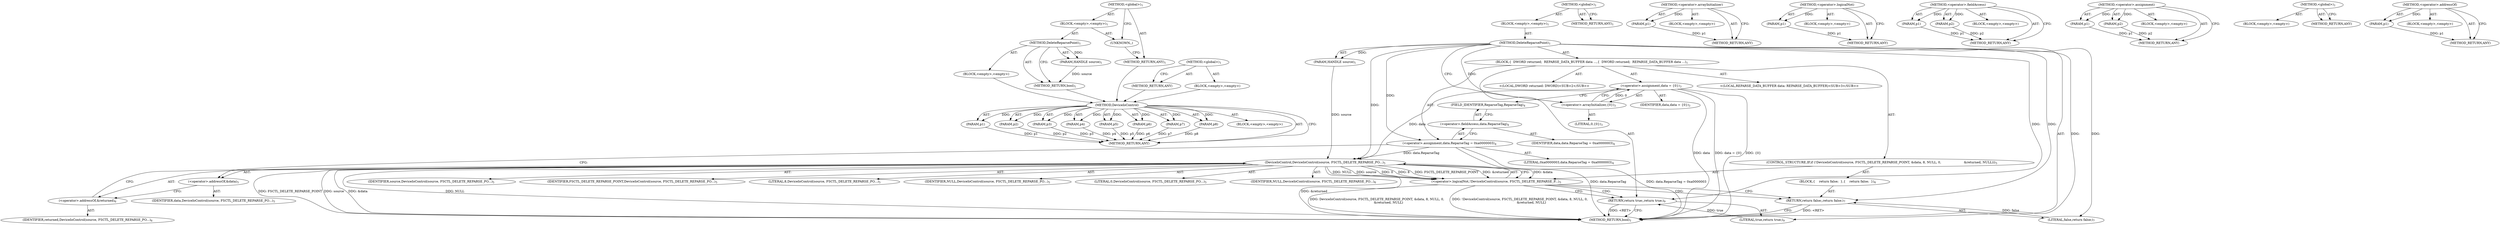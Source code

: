 digraph "&lt;global&gt;" {
vulnerable_83 [label=<(METHOD,DeviceIoControl)>];
vulnerable_84 [label=<(PARAM,p1)>];
vulnerable_85 [label=<(PARAM,p2)>];
vulnerable_86 [label=<(PARAM,p3)>];
vulnerable_87 [label=<(PARAM,p4)>];
vulnerable_88 [label=<(PARAM,p5)>];
vulnerable_89 [label=<(PARAM,p6)>];
vulnerable_90 [label=<(PARAM,p7)>];
vulnerable_91 [label=<(PARAM,p8)>];
vulnerable_92 [label=<(BLOCK,&lt;empty&gt;,&lt;empty&gt;)>];
vulnerable_93 [label=<(METHOD_RETURN,ANY)>];
vulnerable_6 [label=<(METHOD,&lt;global&gt;)<SUB>1</SUB>>];
vulnerable_7 [label=<(BLOCK,&lt;empty&gt;,&lt;empty&gt;)<SUB>1</SUB>>];
vulnerable_8 [label=<(METHOD,DeleteReparsePoint)<SUB>1</SUB>>];
vulnerable_9 [label=<(PARAM,HANDLE source)<SUB>1</SUB>>];
vulnerable_10 [label=<(BLOCK,{
  DWORD returned;
  REPARSE_DATA_BUFFER data ...,{
  DWORD returned;
  REPARSE_DATA_BUFFER data ...)<SUB>1</SUB>>];
vulnerable_11 [label="<(LOCAL,DWORD returned: DWORD)<SUB>2</SUB>>"];
vulnerable_12 [label="<(LOCAL,REPARSE_DATA_BUFFER data: REPARSE_DATA_BUFFER)<SUB>3</SUB>>"];
vulnerable_13 [label=<(&lt;operator&gt;.assignment,data = {0})<SUB>3</SUB>>];
vulnerable_14 [label=<(IDENTIFIER,data,data = {0})<SUB>3</SUB>>];
vulnerable_15 [label=<(&lt;operator&gt;.arrayInitializer,{0})<SUB>3</SUB>>];
vulnerable_16 [label=<(LITERAL,0,{0})<SUB>3</SUB>>];
vulnerable_17 [label=<(&lt;operator&gt;.assignment,data.ReparseTag = 0xa0000003)<SUB>4</SUB>>];
vulnerable_18 [label=<(&lt;operator&gt;.fieldAccess,data.ReparseTag)<SUB>4</SUB>>];
vulnerable_19 [label=<(IDENTIFIER,data,data.ReparseTag = 0xa0000003)<SUB>4</SUB>>];
vulnerable_20 [label=<(FIELD_IDENTIFIER,ReparseTag,ReparseTag)<SUB>4</SUB>>];
vulnerable_21 [label=<(LITERAL,0xa0000003,data.ReparseTag = 0xa0000003)<SUB>4</SUB>>];
vulnerable_22 [label=<(CONTROL_STRUCTURE,IF,if (!DeviceIoControl(source, FSCTL_DELETE_REPARSE_POINT, &amp;data, 8, NULL, 0,
                       &amp;returned, NULL)))<SUB>5</SUB>>];
vulnerable_23 [label=<(&lt;operator&gt;.logicalNot,!DeviceIoControl(source, FSCTL_DELETE_REPARSE_P...)<SUB>5</SUB>>];
vulnerable_24 [label=<(DeviceIoControl,DeviceIoControl(source, FSCTL_DELETE_REPARSE_PO...)<SUB>5</SUB>>];
vulnerable_25 [label=<(IDENTIFIER,source,DeviceIoControl(source, FSCTL_DELETE_REPARSE_PO...)<SUB>5</SUB>>];
vulnerable_26 [label=<(IDENTIFIER,FSCTL_DELETE_REPARSE_POINT,DeviceIoControl(source, FSCTL_DELETE_REPARSE_PO...)<SUB>5</SUB>>];
vulnerable_27 [label=<(&lt;operator&gt;.addressOf,&amp;data)<SUB>5</SUB>>];
vulnerable_28 [label=<(IDENTIFIER,data,DeviceIoControl(source, FSCTL_DELETE_REPARSE_PO...)<SUB>5</SUB>>];
vulnerable_29 [label=<(LITERAL,8,DeviceIoControl(source, FSCTL_DELETE_REPARSE_PO...)<SUB>5</SUB>>];
vulnerable_30 [label=<(IDENTIFIER,NULL,DeviceIoControl(source, FSCTL_DELETE_REPARSE_PO...)<SUB>5</SUB>>];
vulnerable_31 [label=<(LITERAL,0,DeviceIoControl(source, FSCTL_DELETE_REPARSE_PO...)<SUB>5</SUB>>];
vulnerable_32 [label=<(&lt;operator&gt;.addressOf,&amp;returned)<SUB>6</SUB>>];
vulnerable_33 [label=<(IDENTIFIER,returned,DeviceIoControl(source, FSCTL_DELETE_REPARSE_PO...)<SUB>6</SUB>>];
vulnerable_34 [label=<(IDENTIFIER,NULL,DeviceIoControl(source, FSCTL_DELETE_REPARSE_PO...)<SUB>6</SUB>>];
vulnerable_35 [label=<(BLOCK,{
    return false;
  },{
    return false;
  })<SUB>6</SUB>>];
vulnerable_36 [label=<(RETURN,return false;,return false;)<SUB>7</SUB>>];
vulnerable_37 [label=<(LITERAL,false,return false;)<SUB>7</SUB>>];
vulnerable_38 [label=<(RETURN,return true;,return true;)<SUB>9</SUB>>];
vulnerable_39 [label=<(LITERAL,true,return true;)<SUB>9</SUB>>];
vulnerable_40 [label=<(METHOD_RETURN,bool)<SUB>1</SUB>>];
vulnerable_42 [label=<(METHOD_RETURN,ANY)<SUB>1</SUB>>];
vulnerable_70 [label=<(METHOD,&lt;operator&gt;.arrayInitializer)>];
vulnerable_71 [label=<(PARAM,p1)>];
vulnerable_72 [label=<(BLOCK,&lt;empty&gt;,&lt;empty&gt;)>];
vulnerable_73 [label=<(METHOD_RETURN,ANY)>];
vulnerable_79 [label=<(METHOD,&lt;operator&gt;.logicalNot)>];
vulnerable_80 [label=<(PARAM,p1)>];
vulnerable_81 [label=<(BLOCK,&lt;empty&gt;,&lt;empty&gt;)>];
vulnerable_82 [label=<(METHOD_RETURN,ANY)>];
vulnerable_74 [label=<(METHOD,&lt;operator&gt;.fieldAccess)>];
vulnerable_75 [label=<(PARAM,p1)>];
vulnerable_76 [label=<(PARAM,p2)>];
vulnerable_77 [label=<(BLOCK,&lt;empty&gt;,&lt;empty&gt;)>];
vulnerable_78 [label=<(METHOD_RETURN,ANY)>];
vulnerable_65 [label=<(METHOD,&lt;operator&gt;.assignment)>];
vulnerable_66 [label=<(PARAM,p1)>];
vulnerable_67 [label=<(PARAM,p2)>];
vulnerable_68 [label=<(BLOCK,&lt;empty&gt;,&lt;empty&gt;)>];
vulnerable_69 [label=<(METHOD_RETURN,ANY)>];
vulnerable_59 [label=<(METHOD,&lt;global&gt;)<SUB>1</SUB>>];
vulnerable_60 [label=<(BLOCK,&lt;empty&gt;,&lt;empty&gt;)>];
vulnerable_61 [label=<(METHOD_RETURN,ANY)>];
vulnerable_94 [label=<(METHOD,&lt;operator&gt;.addressOf)>];
vulnerable_95 [label=<(PARAM,p1)>];
vulnerable_96 [label=<(BLOCK,&lt;empty&gt;,&lt;empty&gt;)>];
vulnerable_97 [label=<(METHOD_RETURN,ANY)>];
fixed_6 [label=<(METHOD,&lt;global&gt;)<SUB>1</SUB>>];
fixed_7 [label=<(BLOCK,&lt;empty&gt;,&lt;empty&gt;)<SUB>1</SUB>>];
fixed_8 [label=<(METHOD,DeleteReparsePoint)<SUB>1</SUB>>];
fixed_9 [label=<(PARAM,HANDLE source)<SUB>1</SUB>>];
fixed_10 [label=<(BLOCK,&lt;empty&gt;,&lt;empty&gt;)>];
fixed_11 [label=<(METHOD_RETURN,bool)<SUB>1</SUB>>];
fixed_13 [label=<(UNKNOWN,,)>];
fixed_14 [label=<(METHOD_RETURN,ANY)<SUB>1</SUB>>];
fixed_25 [label=<(METHOD,&lt;global&gt;)<SUB>1</SUB>>];
fixed_26 [label=<(BLOCK,&lt;empty&gt;,&lt;empty&gt;)>];
fixed_27 [label=<(METHOD_RETURN,ANY)>];
vulnerable_83 -> vulnerable_84  [key=0, label="AST: "];
vulnerable_83 -> vulnerable_84  [key=1, label="DDG: "];
vulnerable_83 -> vulnerable_92  [key=0, label="AST: "];
vulnerable_83 -> vulnerable_85  [key=0, label="AST: "];
vulnerable_83 -> vulnerable_85  [key=1, label="DDG: "];
vulnerable_83 -> vulnerable_93  [key=0, label="AST: "];
vulnerable_83 -> vulnerable_93  [key=1, label="CFG: "];
vulnerable_83 -> vulnerable_86  [key=0, label="AST: "];
vulnerable_83 -> vulnerable_86  [key=1, label="DDG: "];
vulnerable_83 -> vulnerable_87  [key=0, label="AST: "];
vulnerable_83 -> vulnerable_87  [key=1, label="DDG: "];
vulnerable_83 -> vulnerable_88  [key=0, label="AST: "];
vulnerable_83 -> vulnerable_88  [key=1, label="DDG: "];
vulnerable_83 -> vulnerable_89  [key=0, label="AST: "];
vulnerable_83 -> vulnerable_89  [key=1, label="DDG: "];
vulnerable_83 -> vulnerable_90  [key=0, label="AST: "];
vulnerable_83 -> vulnerable_90  [key=1, label="DDG: "];
vulnerable_83 -> vulnerable_91  [key=0, label="AST: "];
vulnerable_83 -> vulnerable_91  [key=1, label="DDG: "];
vulnerable_84 -> vulnerable_93  [key=0, label="DDG: p1"];
vulnerable_85 -> vulnerable_93  [key=0, label="DDG: p2"];
vulnerable_86 -> vulnerable_93  [key=0, label="DDG: p3"];
vulnerable_87 -> vulnerable_93  [key=0, label="DDG: p4"];
vulnerable_88 -> vulnerable_93  [key=0, label="DDG: p5"];
vulnerable_89 -> vulnerable_93  [key=0, label="DDG: p6"];
vulnerable_90 -> vulnerable_93  [key=0, label="DDG: p7"];
vulnerable_91 -> vulnerable_93  [key=0, label="DDG: p8"];
vulnerable_6 -> vulnerable_7  [key=0, label="AST: "];
vulnerable_6 -> vulnerable_42  [key=0, label="AST: "];
vulnerable_6 -> vulnerable_42  [key=1, label="CFG: "];
vulnerable_7 -> vulnerable_8  [key=0, label="AST: "];
vulnerable_8 -> vulnerable_9  [key=0, label="AST: "];
vulnerable_8 -> vulnerable_9  [key=1, label="DDG: "];
vulnerable_8 -> vulnerable_10  [key=0, label="AST: "];
vulnerable_8 -> vulnerable_40  [key=0, label="AST: "];
vulnerable_8 -> vulnerable_15  [key=0, label="CFG: "];
vulnerable_8 -> vulnerable_15  [key=1, label="DDG: "];
vulnerable_8 -> vulnerable_17  [key=0, label="DDG: "];
vulnerable_8 -> vulnerable_38  [key=0, label="DDG: "];
vulnerable_8 -> vulnerable_39  [key=0, label="DDG: "];
vulnerable_8 -> vulnerable_36  [key=0, label="DDG: "];
vulnerable_8 -> vulnerable_24  [key=0, label="DDG: "];
vulnerable_8 -> vulnerable_37  [key=0, label="DDG: "];
vulnerable_9 -> vulnerable_24  [key=0, label="DDG: source"];
vulnerable_10 -> vulnerable_11  [key=0, label="AST: "];
vulnerable_10 -> vulnerable_12  [key=0, label="AST: "];
vulnerable_10 -> vulnerable_13  [key=0, label="AST: "];
vulnerable_10 -> vulnerable_17  [key=0, label="AST: "];
vulnerable_10 -> vulnerable_22  [key=0, label="AST: "];
vulnerable_10 -> vulnerable_38  [key=0, label="AST: "];
vulnerable_13 -> vulnerable_14  [key=0, label="AST: "];
vulnerable_13 -> vulnerable_15  [key=0, label="AST: "];
vulnerable_13 -> vulnerable_20  [key=0, label="CFG: "];
vulnerable_13 -> vulnerable_40  [key=0, label="DDG: data"];
vulnerable_13 -> vulnerable_40  [key=1, label="DDG: {0}"];
vulnerable_13 -> vulnerable_40  [key=2, label="DDG: data = {0}"];
vulnerable_13 -> vulnerable_24  [key=0, label="DDG: data"];
vulnerable_15 -> vulnerable_16  [key=0, label="AST: "];
vulnerable_15 -> vulnerable_13  [key=0, label="CFG: "];
vulnerable_15 -> vulnerable_13  [key=1, label="DDG: 0"];
vulnerable_17 -> vulnerable_18  [key=0, label="AST: "];
vulnerable_17 -> vulnerable_21  [key=0, label="AST: "];
vulnerable_17 -> vulnerable_27  [key=0, label="CFG: "];
vulnerable_17 -> vulnerable_40  [key=0, label="DDG: data.ReparseTag"];
vulnerable_17 -> vulnerable_40  [key=1, label="DDG: data.ReparseTag = 0xa0000003"];
vulnerable_17 -> vulnerable_24  [key=0, label="DDG: data.ReparseTag"];
vulnerable_18 -> vulnerable_19  [key=0, label="AST: "];
vulnerable_18 -> vulnerable_20  [key=0, label="AST: "];
vulnerable_18 -> vulnerable_17  [key=0, label="CFG: "];
vulnerable_20 -> vulnerable_18  [key=0, label="CFG: "];
vulnerable_22 -> vulnerable_23  [key=0, label="AST: "];
vulnerable_22 -> vulnerable_35  [key=0, label="AST: "];
vulnerable_23 -> vulnerable_24  [key=0, label="AST: "];
vulnerable_23 -> vulnerable_36  [key=0, label="CFG: "];
vulnerable_23 -> vulnerable_36  [key=1, label="CDG: "];
vulnerable_23 -> vulnerable_38  [key=0, label="CFG: "];
vulnerable_23 -> vulnerable_38  [key=1, label="CDG: "];
vulnerable_23 -> vulnerable_40  [key=0, label="DDG: DeviceIoControl(source, FSCTL_DELETE_REPARSE_POINT, &amp;data, 8, NULL, 0,
                       &amp;returned, NULL)"];
vulnerable_23 -> vulnerable_40  [key=1, label="DDG: !DeviceIoControl(source, FSCTL_DELETE_REPARSE_POINT, &amp;data, 8, NULL, 0,
                       &amp;returned, NULL)"];
vulnerable_24 -> vulnerable_25  [key=0, label="AST: "];
vulnerable_24 -> vulnerable_26  [key=0, label="AST: "];
vulnerable_24 -> vulnerable_27  [key=0, label="AST: "];
vulnerable_24 -> vulnerable_29  [key=0, label="AST: "];
vulnerable_24 -> vulnerable_30  [key=0, label="AST: "];
vulnerable_24 -> vulnerable_31  [key=0, label="AST: "];
vulnerable_24 -> vulnerable_32  [key=0, label="AST: "];
vulnerable_24 -> vulnerable_34  [key=0, label="AST: "];
vulnerable_24 -> vulnerable_23  [key=0, label="CFG: "];
vulnerable_24 -> vulnerable_23  [key=1, label="DDG: &amp;data"];
vulnerable_24 -> vulnerable_23  [key=2, label="DDG: NULL"];
vulnerable_24 -> vulnerable_23  [key=3, label="DDG: source"];
vulnerable_24 -> vulnerable_23  [key=4, label="DDG: 0"];
vulnerable_24 -> vulnerable_23  [key=5, label="DDG: 8"];
vulnerable_24 -> vulnerable_23  [key=6, label="DDG: FSCTL_DELETE_REPARSE_POINT"];
vulnerable_24 -> vulnerable_23  [key=7, label="DDG: &amp;returned"];
vulnerable_24 -> vulnerable_40  [key=0, label="DDG: source"];
vulnerable_24 -> vulnerable_40  [key=1, label="DDG: &amp;data"];
vulnerable_24 -> vulnerable_40  [key=2, label="DDG: NULL"];
vulnerable_24 -> vulnerable_40  [key=3, label="DDG: &amp;returned"];
vulnerable_24 -> vulnerable_40  [key=4, label="DDG: FSCTL_DELETE_REPARSE_POINT"];
vulnerable_27 -> vulnerable_28  [key=0, label="AST: "];
vulnerable_27 -> vulnerable_32  [key=0, label="CFG: "];
vulnerable_32 -> vulnerable_33  [key=0, label="AST: "];
vulnerable_32 -> vulnerable_24  [key=0, label="CFG: "];
vulnerable_35 -> vulnerable_36  [key=0, label="AST: "];
vulnerable_36 -> vulnerable_37  [key=0, label="AST: "];
vulnerable_36 -> vulnerable_40  [key=0, label="CFG: "];
vulnerable_36 -> vulnerable_40  [key=1, label="DDG: &lt;RET&gt;"];
vulnerable_37 -> vulnerable_36  [key=0, label="DDG: false"];
vulnerable_38 -> vulnerable_39  [key=0, label="AST: "];
vulnerable_38 -> vulnerable_40  [key=0, label="CFG: "];
vulnerable_38 -> vulnerable_40  [key=1, label="DDG: &lt;RET&gt;"];
vulnerable_39 -> vulnerable_38  [key=0, label="DDG: true"];
vulnerable_70 -> vulnerable_71  [key=0, label="AST: "];
vulnerable_70 -> vulnerable_71  [key=1, label="DDG: "];
vulnerable_70 -> vulnerable_72  [key=0, label="AST: "];
vulnerable_70 -> vulnerable_73  [key=0, label="AST: "];
vulnerable_70 -> vulnerable_73  [key=1, label="CFG: "];
vulnerable_71 -> vulnerable_73  [key=0, label="DDG: p1"];
vulnerable_79 -> vulnerable_80  [key=0, label="AST: "];
vulnerable_79 -> vulnerable_80  [key=1, label="DDG: "];
vulnerable_79 -> vulnerable_81  [key=0, label="AST: "];
vulnerable_79 -> vulnerable_82  [key=0, label="AST: "];
vulnerable_79 -> vulnerable_82  [key=1, label="CFG: "];
vulnerable_80 -> vulnerable_82  [key=0, label="DDG: p1"];
vulnerable_74 -> vulnerable_75  [key=0, label="AST: "];
vulnerable_74 -> vulnerable_75  [key=1, label="DDG: "];
vulnerable_74 -> vulnerable_77  [key=0, label="AST: "];
vulnerable_74 -> vulnerable_76  [key=0, label="AST: "];
vulnerable_74 -> vulnerable_76  [key=1, label="DDG: "];
vulnerable_74 -> vulnerable_78  [key=0, label="AST: "];
vulnerable_74 -> vulnerable_78  [key=1, label="CFG: "];
vulnerable_75 -> vulnerable_78  [key=0, label="DDG: p1"];
vulnerable_76 -> vulnerable_78  [key=0, label="DDG: p2"];
vulnerable_65 -> vulnerable_66  [key=0, label="AST: "];
vulnerable_65 -> vulnerable_66  [key=1, label="DDG: "];
vulnerable_65 -> vulnerable_68  [key=0, label="AST: "];
vulnerable_65 -> vulnerable_67  [key=0, label="AST: "];
vulnerable_65 -> vulnerable_67  [key=1, label="DDG: "];
vulnerable_65 -> vulnerable_69  [key=0, label="AST: "];
vulnerable_65 -> vulnerable_69  [key=1, label="CFG: "];
vulnerable_66 -> vulnerable_69  [key=0, label="DDG: p1"];
vulnerable_67 -> vulnerable_69  [key=0, label="DDG: p2"];
vulnerable_59 -> vulnerable_60  [key=0, label="AST: "];
vulnerable_59 -> vulnerable_61  [key=0, label="AST: "];
vulnerable_59 -> vulnerable_61  [key=1, label="CFG: "];
vulnerable_94 -> vulnerable_95  [key=0, label="AST: "];
vulnerable_94 -> vulnerable_95  [key=1, label="DDG: "];
vulnerable_94 -> vulnerable_96  [key=0, label="AST: "];
vulnerable_94 -> vulnerable_97  [key=0, label="AST: "];
vulnerable_94 -> vulnerable_97  [key=1, label="CFG: "];
vulnerable_95 -> vulnerable_97  [key=0, label="DDG: p1"];
fixed_6 -> fixed_7  [key=0, label="AST: "];
fixed_6 -> fixed_14  [key=0, label="AST: "];
fixed_6 -> fixed_13  [key=0, label="CFG: "];
fixed_7 -> fixed_8  [key=0, label="AST: "];
fixed_7 -> fixed_13  [key=0, label="AST: "];
fixed_8 -> fixed_9  [key=0, label="AST: "];
fixed_8 -> fixed_9  [key=1, label="DDG: "];
fixed_8 -> fixed_10  [key=0, label="AST: "];
fixed_8 -> fixed_11  [key=0, label="AST: "];
fixed_8 -> fixed_11  [key=1, label="CFG: "];
fixed_9 -> fixed_11  [key=0, label="DDG: source"];
fixed_10 -> vulnerable_83  [key=0];
fixed_11 -> vulnerable_83  [key=0];
fixed_13 -> fixed_14  [key=0, label="CFG: "];
fixed_14 -> vulnerable_83  [key=0];
fixed_25 -> fixed_26  [key=0, label="AST: "];
fixed_25 -> fixed_27  [key=0, label="AST: "];
fixed_25 -> fixed_27  [key=1, label="CFG: "];
fixed_26 -> vulnerable_83  [key=0];
fixed_27 -> vulnerable_83  [key=0];
}
